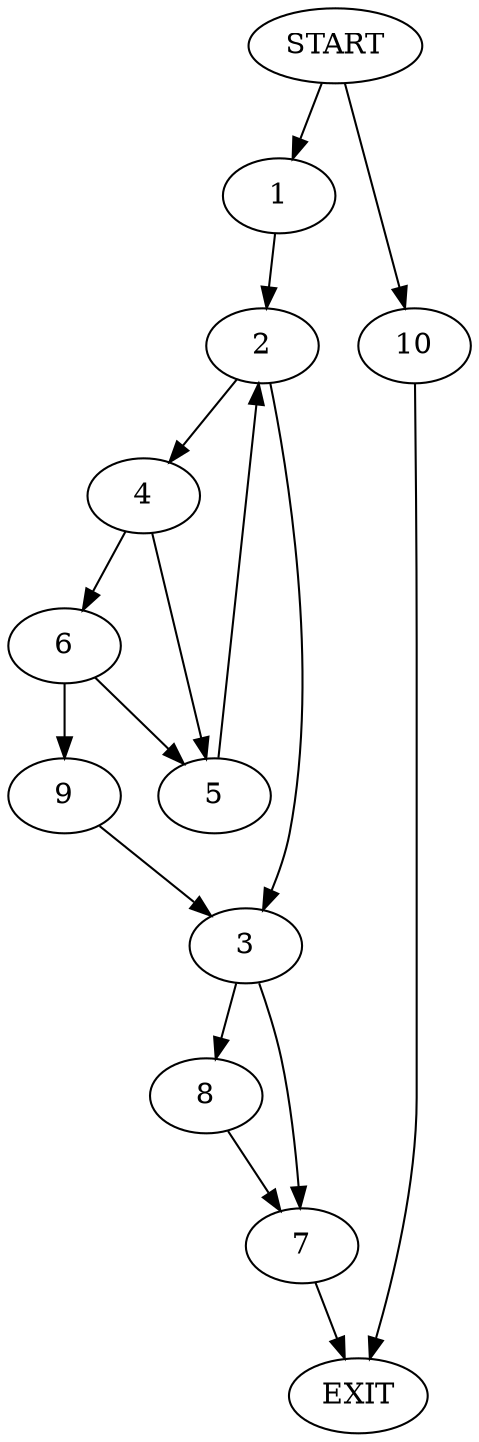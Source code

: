 digraph {
0 [label="START"]
11 [label="EXIT"]
0 -> 1
1 -> 2
2 -> 3
2 -> 4
4 -> 5
4 -> 6
3 -> 7
3 -> 8
6 -> 5
6 -> 9
5 -> 2
9 -> 3
8 -> 7
7 -> 11
0 -> 10
10 -> 11
}

